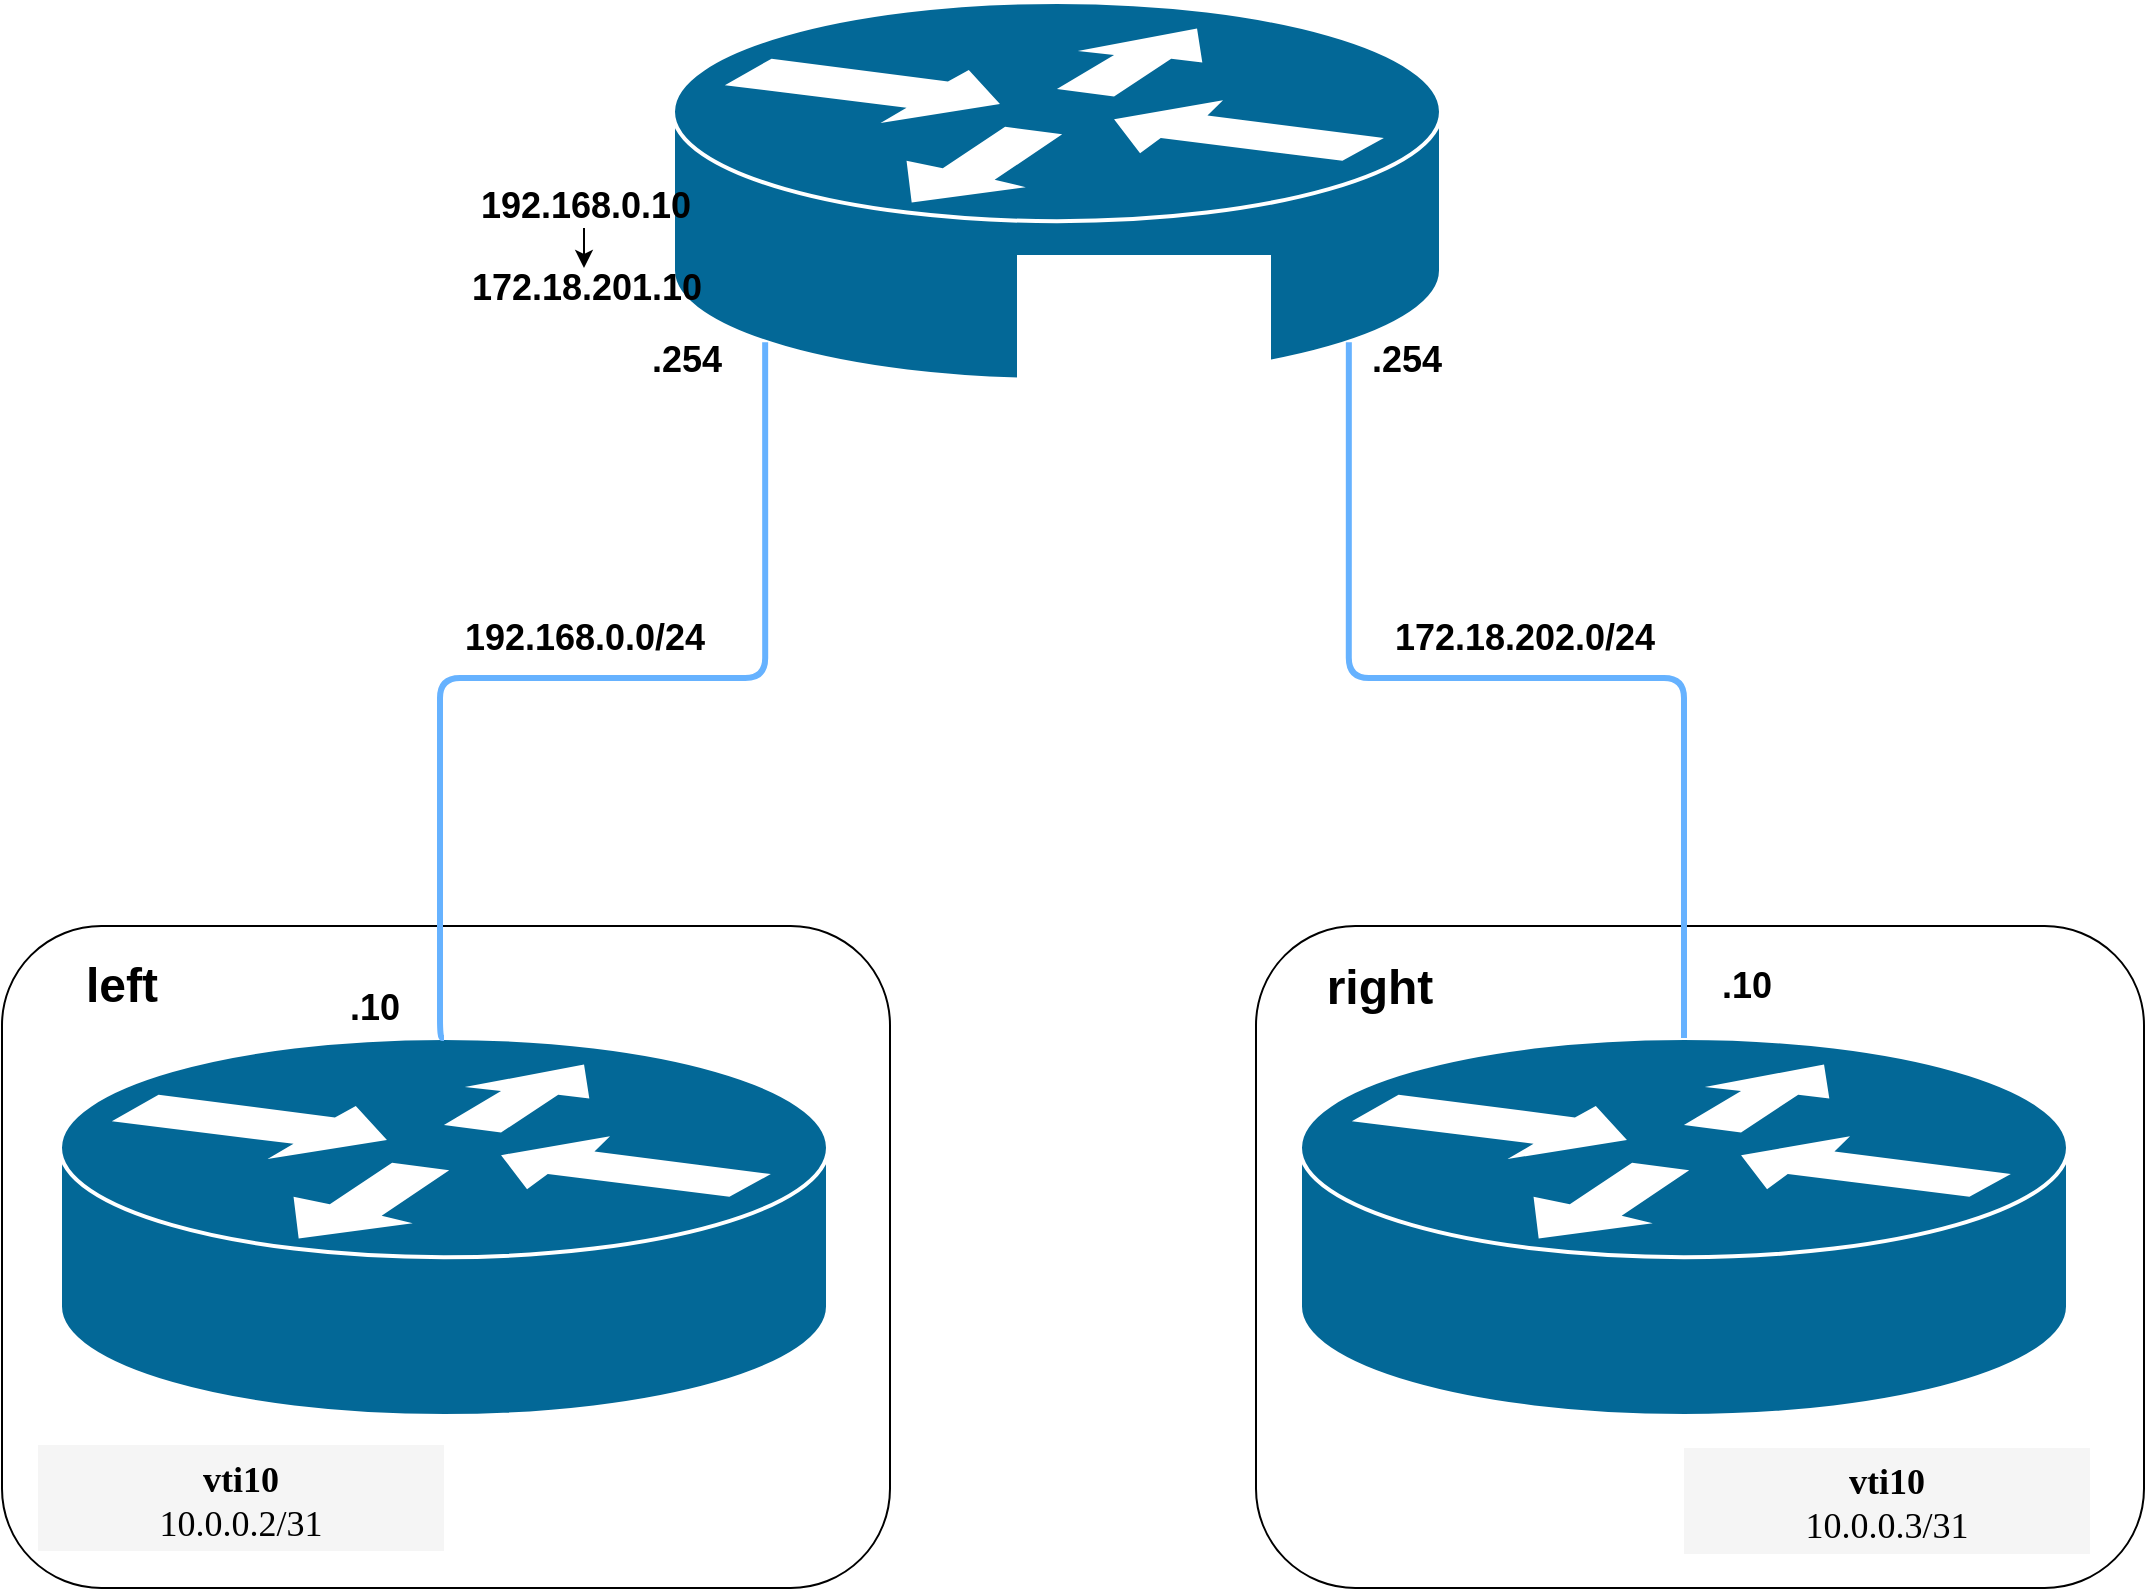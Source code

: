 <mxfile version="14.8.1" type="device"><diagram id="aAslkehIyZXHwb55RWRM" name="Page-1"><mxGraphModel dx="2568" dy="1550" grid="1" gridSize="10" guides="1" tooltips="1" connect="1" arrows="1" fold="1" page="1" pageScale="1" pageWidth="850" pageHeight="1100" math="0" shadow="0"><root><mxCell id="0"/><mxCell id="1" parent="0"/><mxCell id="Ll343xwrAVCs-9lLQXwa-1" value="" style="rounded=1;whiteSpace=wrap;html=1;" parent="1" vertex="1"><mxGeometry x="-456" y="-351" width="444" height="331" as="geometry"/></mxCell><mxCell id="Ll343xwrAVCs-9lLQXwa-2" value="" style="rounded=1;whiteSpace=wrap;html=1;" parent="1" vertex="1"><mxGeometry x="-1083" y="-351" width="444" height="331" as="geometry"/></mxCell><mxCell id="Ll343xwrAVCs-9lLQXwa-3" value="" style="shape=mxgraph.cisco.routers.router;html=1;dashed=0;fillColor=#036897;strokeColor=#ffffff;strokeWidth=2;verticalLabelPosition=bottom;verticalAlign=top;rounded=0;shadow=0;comic=0;fontFamily=Verdana;fontSize=12;" parent="1" vertex="1"><mxGeometry x="-1054" y="-295" width="384" height="189" as="geometry"/></mxCell><mxCell id="Ll343xwrAVCs-9lLQXwa-4" value="" style="shape=mxgraph.cisco.routers.router;html=1;dashed=0;fillColor=#036897;strokeColor=#ffffff;strokeWidth=2;verticalLabelPosition=bottom;verticalAlign=top;rounded=0;shadow=0;comic=0;fontFamily=Verdana;fontSize=12;" parent="1" vertex="1"><mxGeometry x="-434" y="-295" width="384" height="189" as="geometry"/></mxCell><mxCell id="Ll343xwrAVCs-9lLQXwa-5" value="" style="shape=mxgraph.cisco.routers.router;html=1;dashed=0;fillColor=#036897;strokeColor=#ffffff;strokeWidth=2;verticalLabelPosition=bottom;verticalAlign=top;rounded=0;shadow=0;comic=0;fontFamily=Verdana;fontSize=12;" parent="1" vertex="1"><mxGeometry x="-747.5" y="-813" width="384" height="189" as="geometry"/></mxCell><mxCell id="Ll343xwrAVCs-9lLQXwa-6" value="" style="edgeStyle=segmentEdgeStyle;endArrow=none;html=1;exitX=0.5;exitY=0;exitDx=0;exitDy=0;fontColor=#B3FF66;fillColor=#d5e8d4;strokeColor=#66B2FF;strokeWidth=3;exitPerimeter=0;entryX=0.12;entryY=0.9;entryDx=0;entryDy=0;entryPerimeter=0;endFill=0;" parent="1" source="Ll343xwrAVCs-9lLQXwa-3" target="Ll343xwrAVCs-9lLQXwa-5" edge="1"><mxGeometry width="50" height="50" relative="1" as="geometry"><mxPoint x="-863.833" y="-326" as="sourcePoint"/><mxPoint x="-893.833" y="-797.667" as="targetPoint"/><Array as="points"><mxPoint x="-864" y="-295"/><mxPoint x="-864" y="-475"/><mxPoint x="-701" y="-475"/></Array></mxGeometry></mxCell><mxCell id="Ll343xwrAVCs-9lLQXwa-7" value="" style="edgeStyle=segmentEdgeStyle;endArrow=none;html=1;exitX=0.5;exitY=0;exitDx=0;exitDy=0;fontColor=#B3FF66;fillColor=#d5e8d4;strokeColor=#66B2FF;strokeWidth=3;exitPerimeter=0;entryX=0.88;entryY=0.9;entryDx=0;entryDy=0;entryPerimeter=0;endFill=0;" parent="1" source="Ll343xwrAVCs-9lLQXwa-4" target="Ll343xwrAVCs-9lLQXwa-5" edge="1"><mxGeometry width="50" height="50" relative="1" as="geometry"><mxPoint x="-462.833" y="-228.5" as="sourcePoint"/><mxPoint x="-371.167" y="-561.833" as="targetPoint"/><Array as="points"><mxPoint x="-242" y="-475"/><mxPoint x="-410" y="-475"/></Array></mxGeometry></mxCell><mxCell id="Ll343xwrAVCs-9lLQXwa-8" value="&lt;b&gt;&lt;font style=&quot;font-size: 18px&quot;&gt;192.168.0.0/24&lt;/font&gt;&lt;/b&gt;" style="text;html=1;strokeColor=none;fillColor=none;align=center;verticalAlign=middle;whiteSpace=wrap;rounded=0;" parent="1" vertex="1"><mxGeometry x="-864" y="-505" width="145" height="20" as="geometry"/></mxCell><mxCell id="Ll343xwrAVCs-9lLQXwa-9" value="&lt;b&gt;&lt;font style=&quot;font-size: 18px&quot;&gt;.254&lt;/font&gt;&lt;/b&gt;" style="text;html=1;strokeColor=none;fillColor=none;align=center;verticalAlign=middle;whiteSpace=wrap;rounded=0;" parent="1" vertex="1"><mxGeometry x="-764" y="-644" width="47" height="20" as="geometry"/></mxCell><mxCell id="Ll343xwrAVCs-9lLQXwa-10" value="&lt;b&gt;&lt;font style=&quot;font-size: 18px&quot;&gt;.10&lt;/font&gt;&lt;/b&gt;" style="text;html=1;strokeColor=none;fillColor=none;align=center;verticalAlign=middle;whiteSpace=wrap;rounded=0;" parent="1" vertex="1"><mxGeometry x="-920.5" y="-320.5" width="47" height="20" as="geometry"/></mxCell><mxCell id="Ll343xwrAVCs-9lLQXwa-11" value="&lt;b&gt;&lt;font style=&quot;font-size: 18px&quot;&gt;.254&lt;/font&gt;&lt;/b&gt;" style="text;html=1;strokeColor=none;fillColor=none;align=center;verticalAlign=middle;whiteSpace=wrap;rounded=0;" parent="1" vertex="1"><mxGeometry x="-404" y="-644" width="47" height="20" as="geometry"/></mxCell><mxCell id="Ll343xwrAVCs-9lLQXwa-12" value="&lt;b&gt;&lt;font style=&quot;font-size: 18px&quot;&gt;.10&lt;/font&gt;&lt;/b&gt;" style="text;html=1;strokeColor=none;fillColor=none;align=center;verticalAlign=middle;whiteSpace=wrap;rounded=0;" parent="1" vertex="1"><mxGeometry x="-234" y="-331" width="47" height="20" as="geometry"/></mxCell><mxCell id="Ll343xwrAVCs-9lLQXwa-13" value="&lt;b&gt;&lt;font style=&quot;font-size: 18px&quot;&gt;172.18.202.0/24&lt;/font&gt;&lt;/b&gt;" style="text;html=1;strokeColor=none;fillColor=none;align=center;verticalAlign=middle;whiteSpace=wrap;rounded=0;" parent="1" vertex="1"><mxGeometry x="-394" y="-505" width="145" height="20" as="geometry"/></mxCell><mxCell id="Ll343xwrAVCs-9lLQXwa-14" value="&lt;font style=&quot;font-size: 18px&quot;&gt;vti10&lt;br&gt;&lt;span style=&quot;font-weight: normal&quot;&gt;10.0.0.2/31&lt;/span&gt;&lt;/font&gt;" style="whiteSpace=wrap;html=1;rounded=0;shadow=0;comic=0;strokeWidth=1;fontFamily=Verdana;fontSize=14;fillColor=#f5f5f5;strokeColor=none;fontStyle=1;verticalAlign=top;" parent="1" vertex="1"><mxGeometry x="-1065" y="-91.5" width="203" height="53" as="geometry"/></mxCell><mxCell id="Ll343xwrAVCs-9lLQXwa-15" value="&lt;font style=&quot;font-size: 18px&quot;&gt;vti10&lt;br&gt;&lt;span style=&quot;font-weight: normal&quot;&gt;10.0.0.3/31&lt;/span&gt;&lt;/font&gt;" style="whiteSpace=wrap;html=1;rounded=0;shadow=0;comic=0;strokeWidth=1;fontFamily=Verdana;fontSize=14;fillColor=#f5f5f5;strokeColor=none;fontStyle=1;verticalAlign=top;" parent="1" vertex="1"><mxGeometry x="-242" y="-90" width="203" height="53" as="geometry"/></mxCell><mxCell id="Ll343xwrAVCs-9lLQXwa-16" value="&lt;b&gt;&lt;font style=&quot;font-size: 24px&quot;&gt;right&lt;/font&gt;&lt;/b&gt;" style="text;html=1;strokeColor=none;fillColor=none;align=center;verticalAlign=middle;whiteSpace=wrap;rounded=0;" parent="1" vertex="1"><mxGeometry x="-414" y="-330.5" width="40" height="20" as="geometry"/></mxCell><mxCell id="Ll343xwrAVCs-9lLQXwa-17" value="&lt;b&gt;&lt;font style=&quot;font-size: 24px&quot;&gt;left&lt;/font&gt;&lt;/b&gt;" style="text;html=1;strokeColor=none;fillColor=none;align=center;verticalAlign=middle;whiteSpace=wrap;rounded=0;" parent="1" vertex="1"><mxGeometry x="-1043" y="-331" width="40" height="20" as="geometry"/></mxCell><mxCell id="XsV172tQMBAdxh2wDAlf-1" value="&lt;b&gt;&lt;font style=&quot;font-size: 18px&quot;&gt;192.168.0.10&lt;br&gt;&lt;br&gt;&lt;/font&gt;&lt;/b&gt;" style="text;html=1;strokeColor=none;fillColor=none;align=center;verticalAlign=middle;whiteSpace=wrap;rounded=0;" vertex="1" parent="1"><mxGeometry x="-844.5" y="-710" width="106" height="20" as="geometry"/></mxCell><mxCell id="XsV172tQMBAdxh2wDAlf-2" value="" style="endArrow=classic;html=1;" edge="1" parent="1"><mxGeometry width="50" height="50" relative="1" as="geometry"><mxPoint x="-792" y="-700" as="sourcePoint"/><mxPoint x="-792" y="-680" as="targetPoint"/></mxGeometry></mxCell><mxCell id="XsV172tQMBAdxh2wDAlf-3" value="&lt;b&gt;&lt;font style=&quot;font-size: 18px&quot;&gt;172.18.201.10&lt;br&gt;&lt;/font&gt;&lt;/b&gt;" style="text;html=1;resizable=0;autosize=1;align=center;verticalAlign=middle;points=[];fillColor=none;strokeColor=none;rounded=0;" vertex="1" parent="1"><mxGeometry x="-856.5" y="-680" width="130" height="20" as="geometry"/></mxCell></root></mxGraphModel></diagram></mxfile>